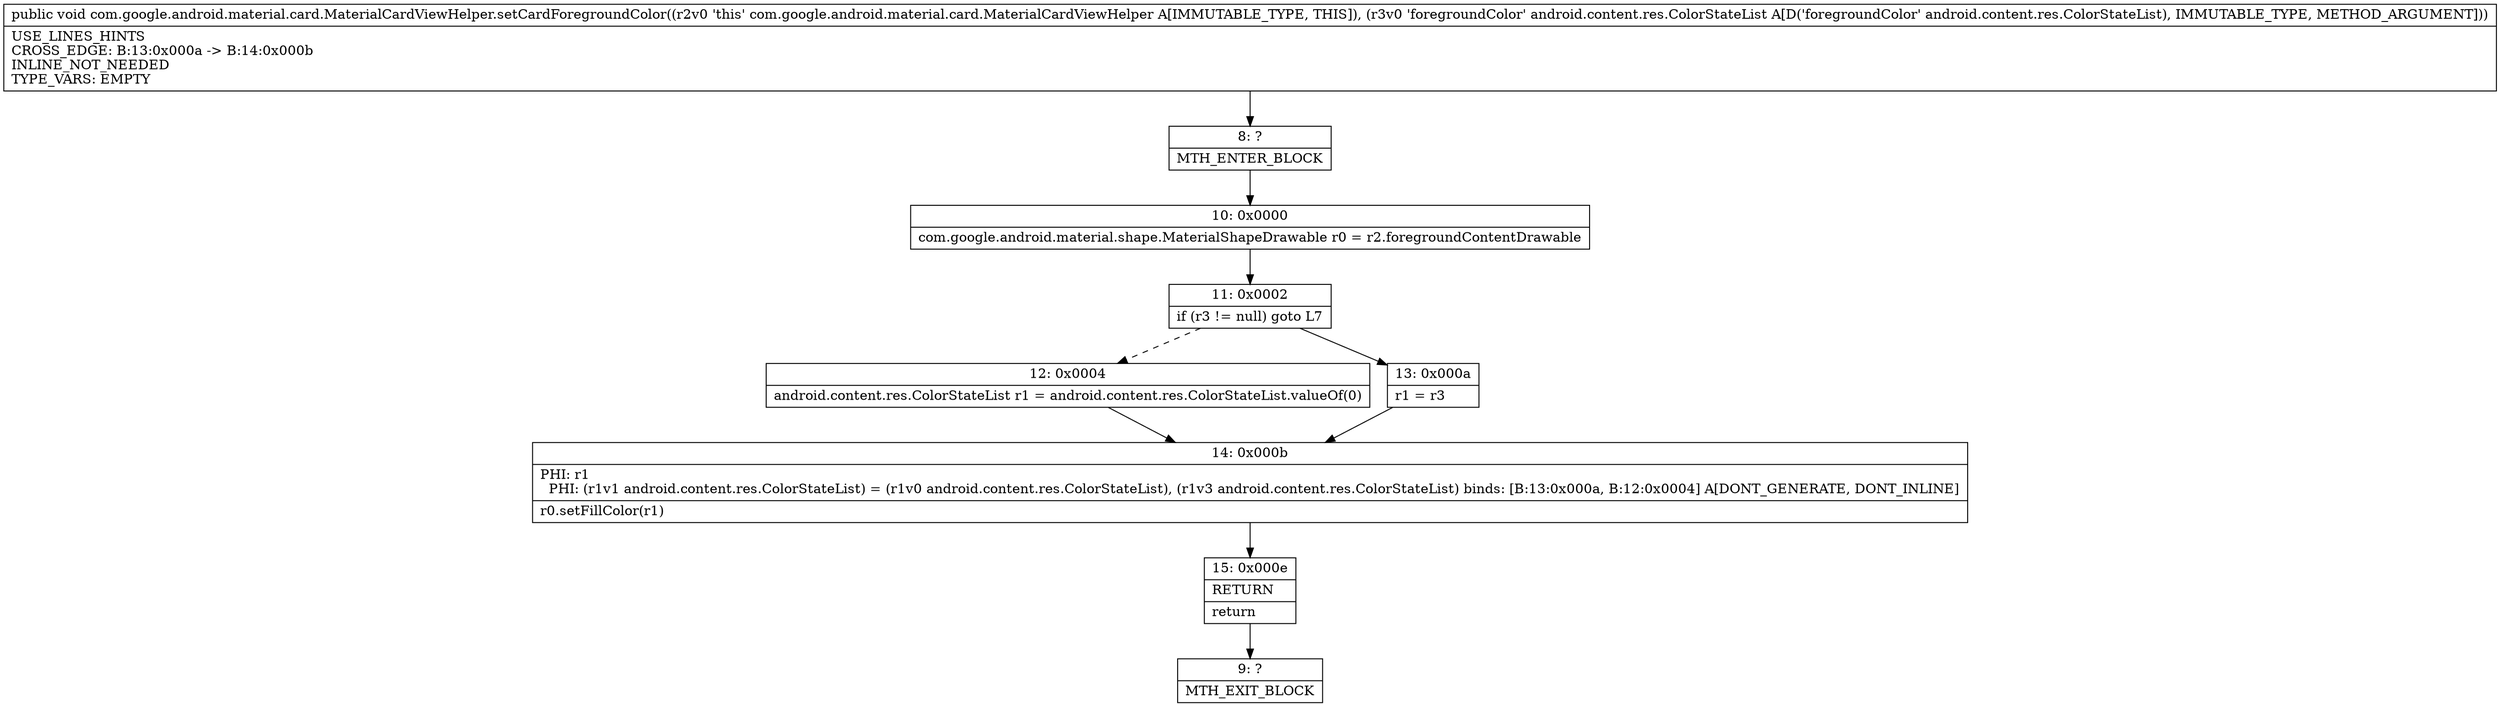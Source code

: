 digraph "CFG forcom.google.android.material.card.MaterialCardViewHelper.setCardForegroundColor(Landroid\/content\/res\/ColorStateList;)V" {
Node_8 [shape=record,label="{8\:\ ?|MTH_ENTER_BLOCK\l}"];
Node_10 [shape=record,label="{10\:\ 0x0000|com.google.android.material.shape.MaterialShapeDrawable r0 = r2.foregroundContentDrawable\l}"];
Node_11 [shape=record,label="{11\:\ 0x0002|if (r3 != null) goto L7\l}"];
Node_12 [shape=record,label="{12\:\ 0x0004|android.content.res.ColorStateList r1 = android.content.res.ColorStateList.valueOf(0)\l}"];
Node_14 [shape=record,label="{14\:\ 0x000b|PHI: r1 \l  PHI: (r1v1 android.content.res.ColorStateList) = (r1v0 android.content.res.ColorStateList), (r1v3 android.content.res.ColorStateList) binds: [B:13:0x000a, B:12:0x0004] A[DONT_GENERATE, DONT_INLINE]\l|r0.setFillColor(r1)\l}"];
Node_15 [shape=record,label="{15\:\ 0x000e|RETURN\l|return\l}"];
Node_9 [shape=record,label="{9\:\ ?|MTH_EXIT_BLOCK\l}"];
Node_13 [shape=record,label="{13\:\ 0x000a|r1 = r3\l}"];
MethodNode[shape=record,label="{public void com.google.android.material.card.MaterialCardViewHelper.setCardForegroundColor((r2v0 'this' com.google.android.material.card.MaterialCardViewHelper A[IMMUTABLE_TYPE, THIS]), (r3v0 'foregroundColor' android.content.res.ColorStateList A[D('foregroundColor' android.content.res.ColorStateList), IMMUTABLE_TYPE, METHOD_ARGUMENT]))  | USE_LINES_HINTS\lCROSS_EDGE: B:13:0x000a \-\> B:14:0x000b\lINLINE_NOT_NEEDED\lTYPE_VARS: EMPTY\l}"];
MethodNode -> Node_8;Node_8 -> Node_10;
Node_10 -> Node_11;
Node_11 -> Node_12[style=dashed];
Node_11 -> Node_13;
Node_12 -> Node_14;
Node_14 -> Node_15;
Node_15 -> Node_9;
Node_13 -> Node_14;
}

